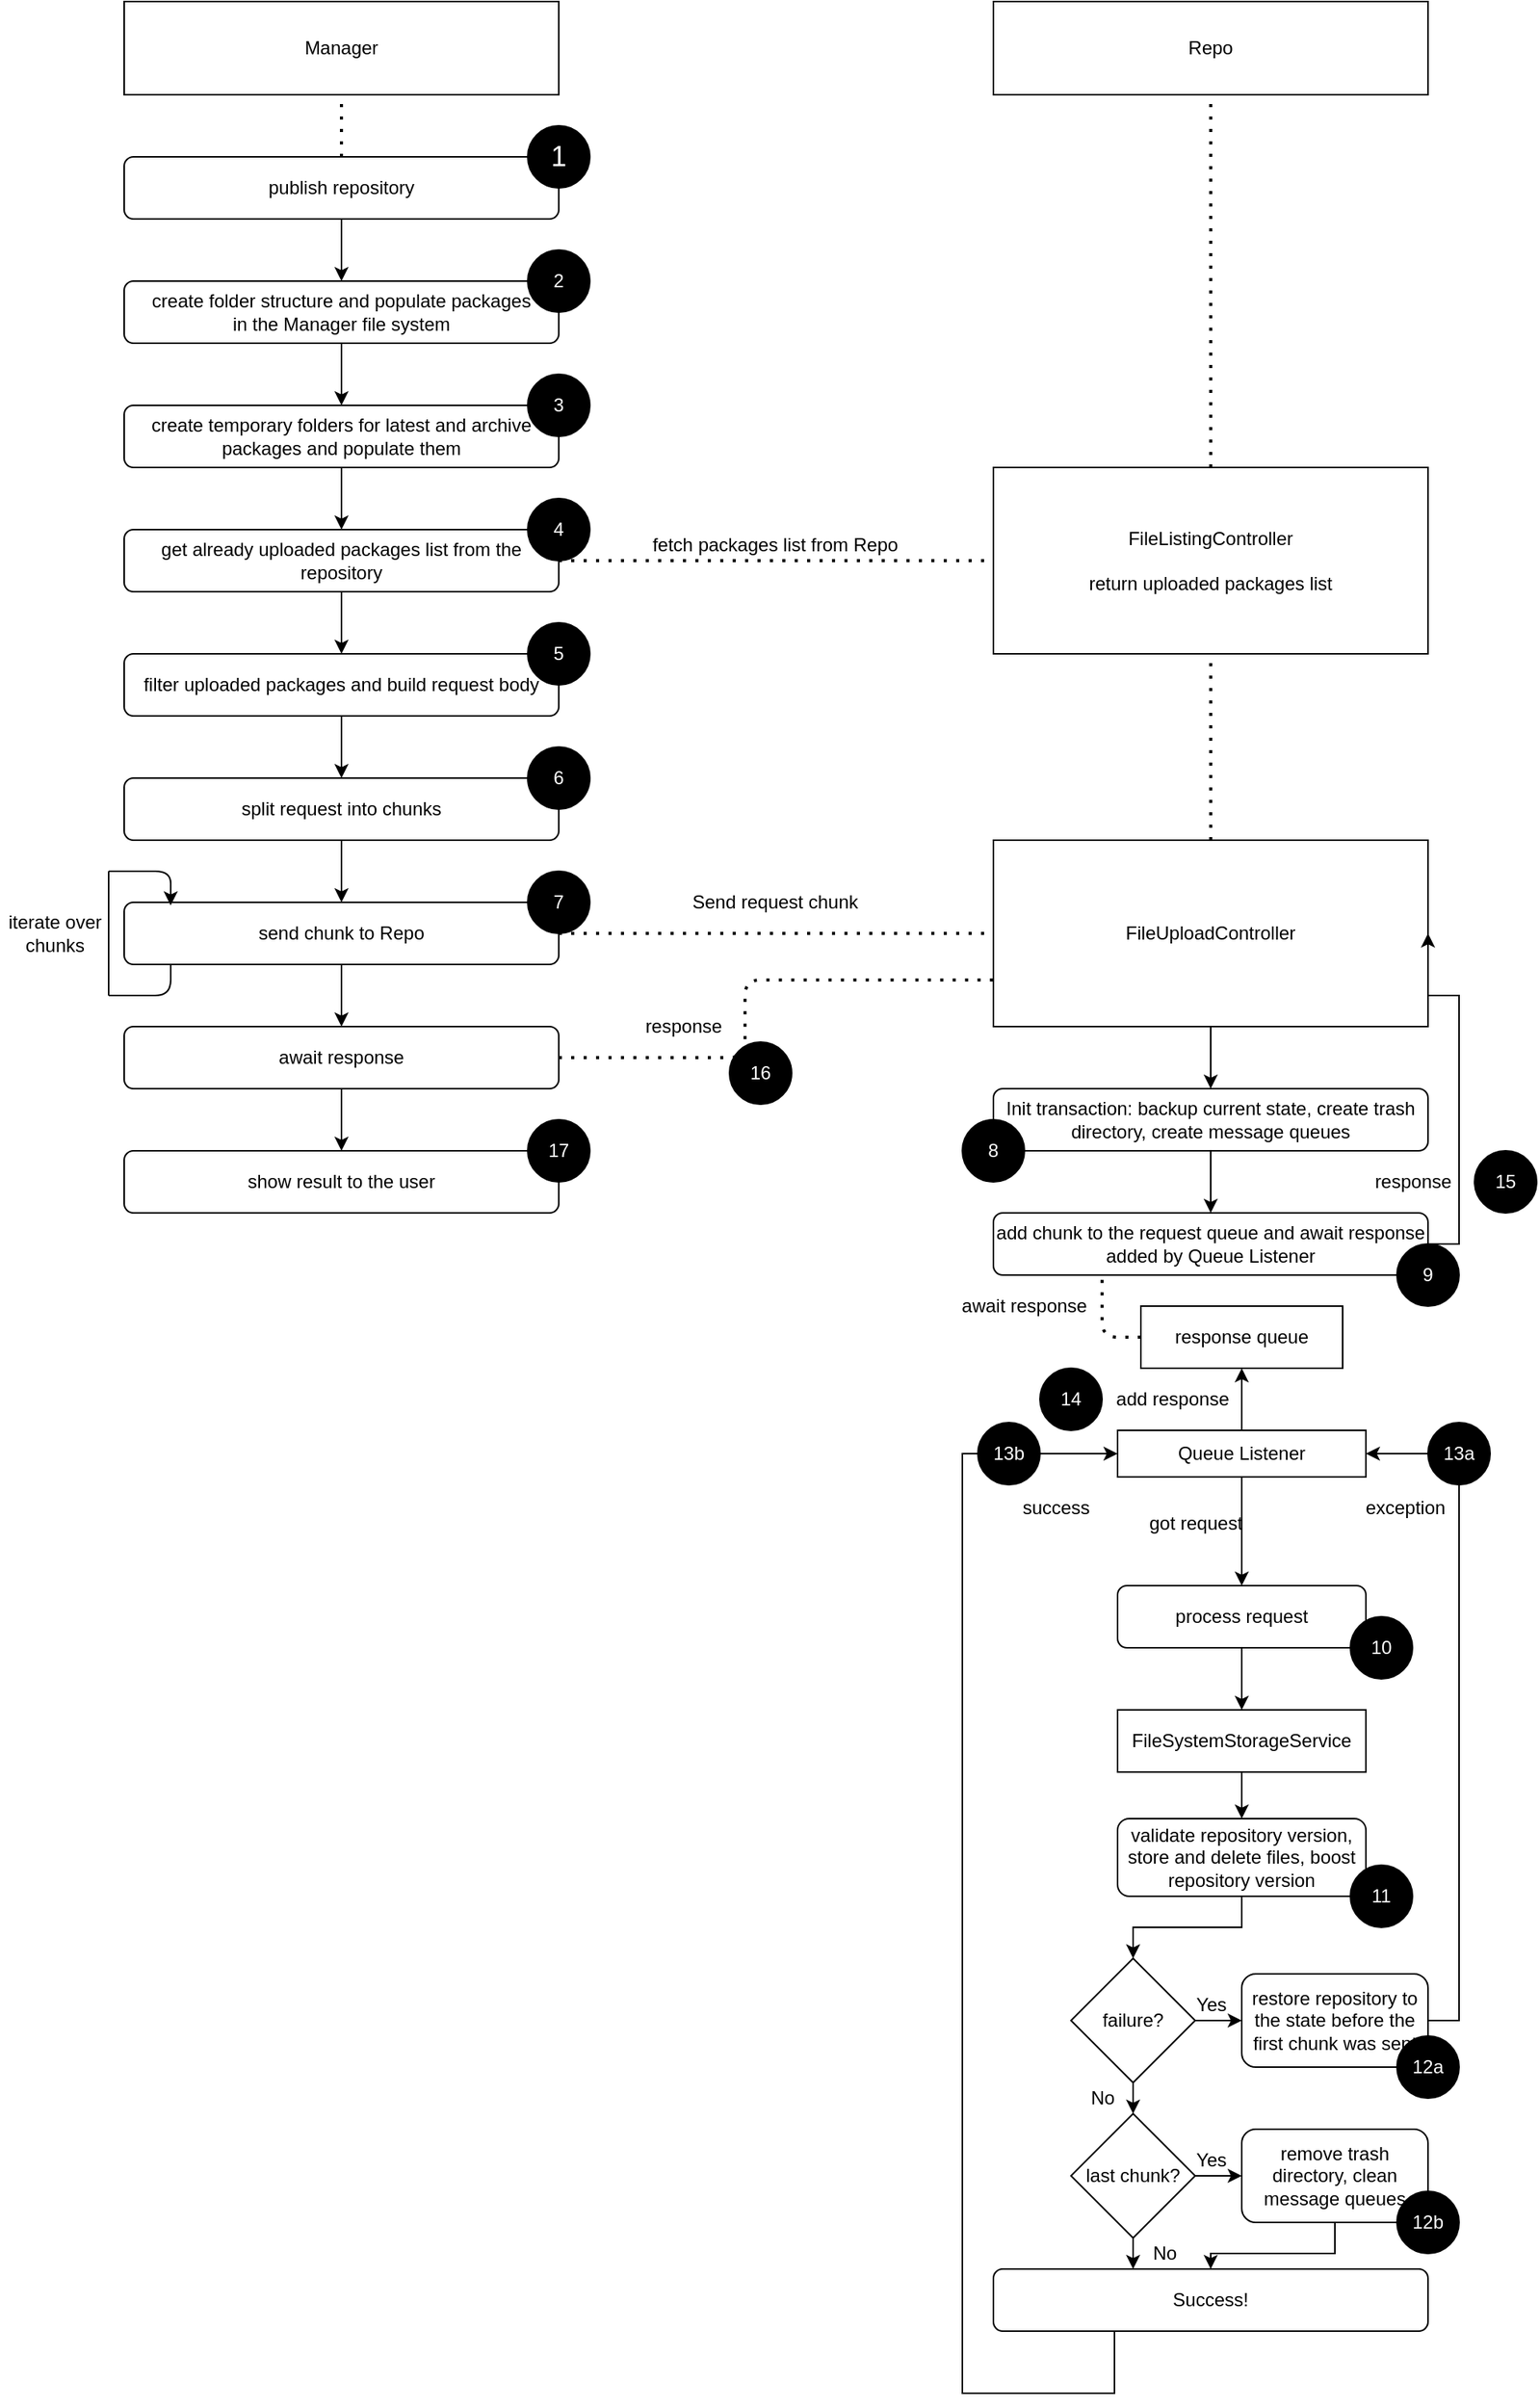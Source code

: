 <mxfile version="13.6.5" type="device"><diagram id="C5RBs43oDa-KdzZeNtuy" name="Page-1"><mxGraphModel dx="1296" dy="751" grid="1" gridSize="10" guides="1" tooltips="1" connect="1" arrows="1" fold="1" page="1" pageScale="1" pageWidth="827" pageHeight="1169" math="0" shadow="0"><root><mxCell id="WIyWlLk6GJQsqaUBKTNV-0"/><mxCell id="WIyWlLk6GJQsqaUBKTNV-1" parent="WIyWlLk6GJQsqaUBKTNV-0"/><mxCell id="fQad2lx0u0IlColHQxOq-0" value="Manager" style="rounded=0;whiteSpace=wrap;html=1;" parent="WIyWlLk6GJQsqaUBKTNV-1" vertex="1"><mxGeometry x="80" y="60" width="280" height="60" as="geometry"/></mxCell><mxCell id="fQad2lx0u0IlColHQxOq-1" value="&lt;div&gt;Repo&lt;/div&gt;" style="rounded=0;whiteSpace=wrap;html=1;" parent="WIyWlLk6GJQsqaUBKTNV-1" vertex="1"><mxGeometry x="640" y="60" width="280" height="60" as="geometry"/></mxCell><mxCell id="fQad2lx0u0IlColHQxOq-2" value="publish repository" style="rounded=1;whiteSpace=wrap;html=1;" parent="WIyWlLk6GJQsqaUBKTNV-1" vertex="1"><mxGeometry x="80" y="160" width="280" height="40" as="geometry"/></mxCell><mxCell id="fQad2lx0u0IlColHQxOq-15" style="edgeStyle=orthogonalEdgeStyle;rounded=0;orthogonalLoop=1;jettySize=auto;html=1;exitX=0.5;exitY=1;exitDx=0;exitDy=0;entryX=0.5;entryY=0;entryDx=0;entryDy=0;" parent="WIyWlLk6GJQsqaUBKTNV-1" source="fQad2lx0u0IlColHQxOq-3" target="fQad2lx0u0IlColHQxOq-4" edge="1"><mxGeometry relative="1" as="geometry"/></mxCell><mxCell id="fQad2lx0u0IlColHQxOq-3" value="&lt;div&gt;create folder structure and populate packages &lt;br&gt;&lt;/div&gt;&lt;div&gt;in the Manager file system&lt;/div&gt;" style="rounded=1;whiteSpace=wrap;html=1;" parent="WIyWlLk6GJQsqaUBKTNV-1" vertex="1"><mxGeometry x="80" y="240" width="280" height="40" as="geometry"/></mxCell><mxCell id="fQad2lx0u0IlColHQxOq-16" style="edgeStyle=orthogonalEdgeStyle;rounded=0;orthogonalLoop=1;jettySize=auto;html=1;exitX=0.5;exitY=1;exitDx=0;exitDy=0;entryX=0.5;entryY=0;entryDx=0;entryDy=0;" parent="WIyWlLk6GJQsqaUBKTNV-1" source="fQad2lx0u0IlColHQxOq-4" target="fQad2lx0u0IlColHQxOq-5" edge="1"><mxGeometry relative="1" as="geometry"/></mxCell><mxCell id="fQad2lx0u0IlColHQxOq-4" value="create temporary folders for latest and archive packages and populate them" style="rounded=1;whiteSpace=wrap;html=1;" parent="WIyWlLk6GJQsqaUBKTNV-1" vertex="1"><mxGeometry x="80" y="320" width="280" height="40" as="geometry"/></mxCell><mxCell id="fQad2lx0u0IlColHQxOq-17" style="edgeStyle=orthogonalEdgeStyle;rounded=0;orthogonalLoop=1;jettySize=auto;html=1;exitX=0.5;exitY=1;exitDx=0;exitDy=0;entryX=0.5;entryY=0;entryDx=0;entryDy=0;" parent="WIyWlLk6GJQsqaUBKTNV-1" source="fQad2lx0u0IlColHQxOq-5" target="fQad2lx0u0IlColHQxOq-10" edge="1"><mxGeometry relative="1" as="geometry"/></mxCell><mxCell id="fQad2lx0u0IlColHQxOq-5" value="get already uploaded packages list from the repository" style="rounded=1;whiteSpace=wrap;html=1;" parent="WIyWlLk6GJQsqaUBKTNV-1" vertex="1"><mxGeometry x="80" y="400" width="280" height="40" as="geometry"/></mxCell><mxCell id="fQad2lx0u0IlColHQxOq-6" value="&lt;div&gt;FileListingController&lt;/div&gt;&lt;div&gt;&lt;br&gt;&lt;/div&gt;&lt;div&gt;return uploaded packages list&lt;/div&gt;" style="rounded=0;whiteSpace=wrap;html=1;" parent="WIyWlLk6GJQsqaUBKTNV-1" vertex="1"><mxGeometry x="640" y="360" width="280" height="120" as="geometry"/></mxCell><mxCell id="RLTCfW_vxUXbpShezt9u-11" value="" style="edgeStyle=orthogonalEdgeStyle;rounded=0;orthogonalLoop=1;jettySize=auto;html=1;" edge="1" parent="WIyWlLk6GJQsqaUBKTNV-1" source="fQad2lx0u0IlColHQxOq-10" target="RLTCfW_vxUXbpShezt9u-10"><mxGeometry relative="1" as="geometry"/></mxCell><mxCell id="fQad2lx0u0IlColHQxOq-10" value="filter uploaded packages and build request body" style="rounded=1;whiteSpace=wrap;html=1;" parent="WIyWlLk6GJQsqaUBKTNV-1" vertex="1"><mxGeometry x="80" y="480" width="280" height="40" as="geometry"/></mxCell><mxCell id="RLTCfW_vxUXbpShezt9u-1" value="" style="edgeStyle=orthogonalEdgeStyle;rounded=0;orthogonalLoop=1;jettySize=auto;html=1;" edge="1" parent="WIyWlLk6GJQsqaUBKTNV-1" source="fQad2lx0u0IlColHQxOq-11" target="RLTCfW_vxUXbpShezt9u-0"><mxGeometry relative="1" as="geometry"/></mxCell><mxCell id="fQad2lx0u0IlColHQxOq-11" value="send chunk to Repo" style="rounded=1;whiteSpace=wrap;html=1;" parent="WIyWlLk6GJQsqaUBKTNV-1" vertex="1"><mxGeometry x="80" y="640" width="280" height="40" as="geometry"/></mxCell><mxCell id="fQad2lx0u0IlColHQxOq-22" style="edgeStyle=orthogonalEdgeStyle;rounded=0;orthogonalLoop=1;jettySize=auto;html=1;exitX=0.5;exitY=1;exitDx=0;exitDy=0;entryX=0.5;entryY=0;entryDx=0;entryDy=0;" parent="WIyWlLk6GJQsqaUBKTNV-1" source="fQad2lx0u0IlColHQxOq-12" target="fQad2lx0u0IlColHQxOq-19" edge="1"><mxGeometry relative="1" as="geometry"/></mxCell><mxCell id="fQad2lx0u0IlColHQxOq-12" value="FileUploadController" style="rounded=0;whiteSpace=wrap;html=1;" parent="WIyWlLk6GJQsqaUBKTNV-1" vertex="1"><mxGeometry x="640" y="600" width="280" height="120" as="geometry"/></mxCell><mxCell id="fQad2lx0u0IlColHQxOq-14" value="" style="endArrow=classic;html=1;exitX=0.5;exitY=1;exitDx=0;exitDy=0;" parent="WIyWlLk6GJQsqaUBKTNV-1" source="fQad2lx0u0IlColHQxOq-2" target="fQad2lx0u0IlColHQxOq-3" edge="1"><mxGeometry width="50" height="50" relative="1" as="geometry"><mxPoint x="390" y="360" as="sourcePoint"/><mxPoint x="440" y="310" as="targetPoint"/></mxGeometry></mxCell><mxCell id="fQad2lx0u0IlColHQxOq-21" style="edgeStyle=orthogonalEdgeStyle;rounded=0;orthogonalLoop=1;jettySize=auto;html=1;exitX=0.5;exitY=1;exitDx=0;exitDy=0;entryX=0.5;entryY=0;entryDx=0;entryDy=0;" parent="WIyWlLk6GJQsqaUBKTNV-1" source="fQad2lx0u0IlColHQxOq-19" target="fQad2lx0u0IlColHQxOq-20" edge="1"><mxGeometry relative="1" as="geometry"/></mxCell><mxCell id="fQad2lx0u0IlColHQxOq-19" value="Init transaction: backup current state, create trash directory, create message queues" style="rounded=1;whiteSpace=wrap;html=1;" parent="WIyWlLk6GJQsqaUBKTNV-1" vertex="1"><mxGeometry x="640" y="760" width="280" height="40" as="geometry"/></mxCell><mxCell id="fQad2lx0u0IlColHQxOq-20" value="add chunk to the request queue and await response added by Queue Listener" style="rounded=1;whiteSpace=wrap;html=1;" parent="WIyWlLk6GJQsqaUBKTNV-1" vertex="1"><mxGeometry x="640" y="840" width="280" height="40" as="geometry"/></mxCell><mxCell id="fQad2lx0u0IlColHQxOq-26" style="edgeStyle=orthogonalEdgeStyle;rounded=0;orthogonalLoop=1;jettySize=auto;html=1;exitX=1;exitY=0.5;exitDx=0;exitDy=0;entryX=1;entryY=0.5;entryDx=0;entryDy=0;" parent="WIyWlLk6GJQsqaUBKTNV-1" source="fQad2lx0u0IlColHQxOq-20" target="fQad2lx0u0IlColHQxOq-12" edge="1"><mxGeometry relative="1" as="geometry"><Array as="points"><mxPoint x="940" y="860"/><mxPoint x="940" y="700"/></Array></mxGeometry></mxCell><mxCell id="fQad2lx0u0IlColHQxOq-29" style="edgeStyle=orthogonalEdgeStyle;rounded=0;orthogonalLoop=1;jettySize=auto;html=1;exitX=0.5;exitY=1;exitDx=0;exitDy=0;entryX=0.5;entryY=0;entryDx=0;entryDy=0;" parent="WIyWlLk6GJQsqaUBKTNV-1" source="fQad2lx0u0IlColHQxOq-23" target="fQad2lx0u0IlColHQxOq-24" edge="1"><mxGeometry relative="1" as="geometry"/></mxCell><mxCell id="fQad2lx0u0IlColHQxOq-66" style="edgeStyle=orthogonalEdgeStyle;rounded=0;orthogonalLoop=1;jettySize=auto;html=1;exitX=0.5;exitY=0;exitDx=0;exitDy=0;entryX=0.5;entryY=1;entryDx=0;entryDy=0;" parent="WIyWlLk6GJQsqaUBKTNV-1" source="fQad2lx0u0IlColHQxOq-23" target="RLTCfW_vxUXbpShezt9u-22" edge="1"><mxGeometry relative="1" as="geometry"><mxPoint x="810" y="940" as="targetPoint"/><Array as="points"/></mxGeometry></mxCell><mxCell id="fQad2lx0u0IlColHQxOq-23" value="Queue Listener" style="rounded=0;whiteSpace=wrap;html=1;" parent="WIyWlLk6GJQsqaUBKTNV-1" vertex="1"><mxGeometry x="720" y="980" width="160" height="30" as="geometry"/></mxCell><mxCell id="fQad2lx0u0IlColHQxOq-33" style="edgeStyle=orthogonalEdgeStyle;rounded=0;orthogonalLoop=1;jettySize=auto;html=1;exitX=0.5;exitY=1;exitDx=0;exitDy=0;" parent="WIyWlLk6GJQsqaUBKTNV-1" source="fQad2lx0u0IlColHQxOq-24" target="fQad2lx0u0IlColHQxOq-30" edge="1"><mxGeometry relative="1" as="geometry"/></mxCell><mxCell id="fQad2lx0u0IlColHQxOq-24" value="process request" style="rounded=1;whiteSpace=wrap;html=1;" parent="WIyWlLk6GJQsqaUBKTNV-1" vertex="1"><mxGeometry x="720" y="1080" width="160" height="40" as="geometry"/></mxCell><mxCell id="fQad2lx0u0IlColHQxOq-34" style="edgeStyle=orthogonalEdgeStyle;rounded=0;orthogonalLoop=1;jettySize=auto;html=1;exitX=0.5;exitY=1;exitDx=0;exitDy=0;" parent="WIyWlLk6GJQsqaUBKTNV-1" source="fQad2lx0u0IlColHQxOq-30" target="fQad2lx0u0IlColHQxOq-31" edge="1"><mxGeometry relative="1" as="geometry"/></mxCell><mxCell id="fQad2lx0u0IlColHQxOq-30" value="FileSystemStorageService" style="rounded=0;whiteSpace=wrap;html=1;" parent="WIyWlLk6GJQsqaUBKTNV-1" vertex="1"><mxGeometry x="720" y="1160" width="160" height="40" as="geometry"/></mxCell><mxCell id="fQad2lx0u0IlColHQxOq-42" style="edgeStyle=orthogonalEdgeStyle;rounded=0;orthogonalLoop=1;jettySize=auto;html=1;exitX=0.5;exitY=1;exitDx=0;exitDy=0;entryX=0.5;entryY=0;entryDx=0;entryDy=0;" parent="WIyWlLk6GJQsqaUBKTNV-1" source="fQad2lx0u0IlColHQxOq-31" target="fQad2lx0u0IlColHQxOq-35" edge="1"><mxGeometry relative="1" as="geometry"/></mxCell><mxCell id="fQad2lx0u0IlColHQxOq-31" value="validate repository version, store and delete files, boost repository version" style="rounded=1;whiteSpace=wrap;html=1;" parent="WIyWlLk6GJQsqaUBKTNV-1" vertex="1"><mxGeometry x="720" y="1230" width="160" height="50" as="geometry"/></mxCell><mxCell id="fQad2lx0u0IlColHQxOq-37" style="edgeStyle=orthogonalEdgeStyle;rounded=0;orthogonalLoop=1;jettySize=auto;html=1;exitX=1;exitY=0.5;exitDx=0;exitDy=0;entryX=0;entryY=0.5;entryDx=0;entryDy=0;" parent="WIyWlLk6GJQsqaUBKTNV-1" source="fQad2lx0u0IlColHQxOq-35" target="fQad2lx0u0IlColHQxOq-36" edge="1"><mxGeometry relative="1" as="geometry"/></mxCell><mxCell id="fQad2lx0u0IlColHQxOq-45" style="edgeStyle=orthogonalEdgeStyle;rounded=0;orthogonalLoop=1;jettySize=auto;html=1;exitX=0.5;exitY=1;exitDx=0;exitDy=0;entryX=0.5;entryY=0;entryDx=0;entryDy=0;" parent="WIyWlLk6GJQsqaUBKTNV-1" source="fQad2lx0u0IlColHQxOq-35" target="fQad2lx0u0IlColHQxOq-44" edge="1"><mxGeometry relative="1" as="geometry"/></mxCell><mxCell id="fQad2lx0u0IlColHQxOq-35" value="failure?" style="rhombus;whiteSpace=wrap;html=1;" parent="WIyWlLk6GJQsqaUBKTNV-1" vertex="1"><mxGeometry x="690" y="1320" width="80" height="80" as="geometry"/></mxCell><mxCell id="fQad2lx0u0IlColHQxOq-40" style="edgeStyle=orthogonalEdgeStyle;rounded=0;orthogonalLoop=1;jettySize=auto;html=1;exitX=1;exitY=0.5;exitDx=0;exitDy=0;entryX=1;entryY=0.5;entryDx=0;entryDy=0;" parent="WIyWlLk6GJQsqaUBKTNV-1" source="fQad2lx0u0IlColHQxOq-36" target="fQad2lx0u0IlColHQxOq-23" edge="1"><mxGeometry relative="1" as="geometry"/></mxCell><mxCell id="fQad2lx0u0IlColHQxOq-36" value="restore repository to the state before the first chunk was sent" style="rounded=1;whiteSpace=wrap;html=1;" parent="WIyWlLk6GJQsqaUBKTNV-1" vertex="1"><mxGeometry x="800" y="1330" width="120" height="60" as="geometry"/></mxCell><mxCell id="fQad2lx0u0IlColHQxOq-38" value="Yes" style="text;html=1;align=center;verticalAlign=middle;resizable=0;points=[];autosize=1;" parent="WIyWlLk6GJQsqaUBKTNV-1" vertex="1"><mxGeometry x="760" y="1340" width="40" height="20" as="geometry"/></mxCell><mxCell id="fQad2lx0u0IlColHQxOq-41" value="exception" style="text;html=1;align=center;verticalAlign=middle;resizable=0;points=[];autosize=1;" parent="WIyWlLk6GJQsqaUBKTNV-1" vertex="1"><mxGeometry x="870" y="1020" width="70" height="20" as="geometry"/></mxCell><mxCell id="fQad2lx0u0IlColHQxOq-48" value="" style="edgeStyle=orthogonalEdgeStyle;rounded=0;orthogonalLoop=1;jettySize=auto;html=1;" parent="WIyWlLk6GJQsqaUBKTNV-1" source="fQad2lx0u0IlColHQxOq-44" target="fQad2lx0u0IlColHQxOq-47" edge="1"><mxGeometry relative="1" as="geometry"/></mxCell><mxCell id="fQad2lx0u0IlColHQxOq-49" style="edgeStyle=orthogonalEdgeStyle;rounded=0;orthogonalLoop=1;jettySize=auto;html=1;exitX=0.5;exitY=1;exitDx=0;exitDy=0;" parent="WIyWlLk6GJQsqaUBKTNV-1" source="fQad2lx0u0IlColHQxOq-44" edge="1"><mxGeometry relative="1" as="geometry"><mxPoint x="730" y="1520" as="targetPoint"/></mxGeometry></mxCell><mxCell id="fQad2lx0u0IlColHQxOq-44" value="last chunk?" style="rhombus;whiteSpace=wrap;html=1;" parent="WIyWlLk6GJQsqaUBKTNV-1" vertex="1"><mxGeometry x="690" y="1420" width="80" height="80" as="geometry"/></mxCell><mxCell id="fQad2lx0u0IlColHQxOq-46" value="No" style="text;html=1;align=center;verticalAlign=middle;resizable=0;points=[];autosize=1;" parent="WIyWlLk6GJQsqaUBKTNV-1" vertex="1"><mxGeometry x="695" y="1400" width="30" height="20" as="geometry"/></mxCell><mxCell id="fQad2lx0u0IlColHQxOq-54" value="" style="edgeStyle=orthogonalEdgeStyle;rounded=0;orthogonalLoop=1;jettySize=auto;html=1;" parent="WIyWlLk6GJQsqaUBKTNV-1" source="fQad2lx0u0IlColHQxOq-47" target="fQad2lx0u0IlColHQxOq-52" edge="1"><mxGeometry relative="1" as="geometry"/></mxCell><mxCell id="fQad2lx0u0IlColHQxOq-47" value="remove trash directory, clean message queues" style="rounded=1;whiteSpace=wrap;html=1;" parent="WIyWlLk6GJQsqaUBKTNV-1" vertex="1"><mxGeometry x="800" y="1430" width="120" height="60" as="geometry"/></mxCell><mxCell id="fQad2lx0u0IlColHQxOq-50" value="Yes" style="text;html=1;align=center;verticalAlign=middle;resizable=0;points=[];autosize=1;" parent="WIyWlLk6GJQsqaUBKTNV-1" vertex="1"><mxGeometry x="760" y="1440" width="40" height="20" as="geometry"/></mxCell><mxCell id="fQad2lx0u0IlColHQxOq-51" value="No" style="text;html=1;align=center;verticalAlign=middle;resizable=0;points=[];autosize=1;" parent="WIyWlLk6GJQsqaUBKTNV-1" vertex="1"><mxGeometry x="735" y="1500" width="30" height="20" as="geometry"/></mxCell><mxCell id="fQad2lx0u0IlColHQxOq-64" style="edgeStyle=orthogonalEdgeStyle;rounded=0;orthogonalLoop=1;jettySize=auto;html=1;entryX=0;entryY=0.5;entryDx=0;entryDy=0;exitX=0.25;exitY=1;exitDx=0;exitDy=0;" parent="WIyWlLk6GJQsqaUBKTNV-1" source="fQad2lx0u0IlColHQxOq-52" target="fQad2lx0u0IlColHQxOq-23" edge="1"><mxGeometry relative="1" as="geometry"><Array as="points"><mxPoint x="718" y="1600"/><mxPoint x="620" y="1600"/><mxPoint x="620" y="995"/></Array></mxGeometry></mxCell><mxCell id="fQad2lx0u0IlColHQxOq-52" value="Success!" style="rounded=1;whiteSpace=wrap;html=1;" parent="WIyWlLk6GJQsqaUBKTNV-1" vertex="1"><mxGeometry x="640" y="1520" width="280" height="40" as="geometry"/></mxCell><mxCell id="fQad2lx0u0IlColHQxOq-63" value="&lt;div&gt;success&lt;/div&gt;" style="text;html=1;align=center;verticalAlign=middle;resizable=0;points=[];autosize=1;" parent="WIyWlLk6GJQsqaUBKTNV-1" vertex="1"><mxGeometry x="650" y="1020" width="60" height="20" as="geometry"/></mxCell><mxCell id="fQad2lx0u0IlColHQxOq-67" value="response" style="text;html=1;align=center;verticalAlign=middle;resizable=0;points=[];autosize=1;" parent="WIyWlLk6GJQsqaUBKTNV-1" vertex="1"><mxGeometry x="880" y="810" width="60" height="20" as="geometry"/></mxCell><mxCell id="RLTCfW_vxUXbpShezt9u-31" value="" style="edgeStyle=orthogonalEdgeStyle;rounded=0;orthogonalLoop=1;jettySize=auto;html=1;" edge="1" parent="WIyWlLk6GJQsqaUBKTNV-1" source="RLTCfW_vxUXbpShezt9u-0" target="RLTCfW_vxUXbpShezt9u-30"><mxGeometry relative="1" as="geometry"/></mxCell><mxCell id="RLTCfW_vxUXbpShezt9u-0" value="await response" style="rounded=1;whiteSpace=wrap;html=1;" vertex="1" parent="WIyWlLk6GJQsqaUBKTNV-1"><mxGeometry x="80" y="720" width="280" height="40" as="geometry"/></mxCell><mxCell id="RLTCfW_vxUXbpShezt9u-2" value="" style="endArrow=none;dashed=1;html=1;dashPattern=1 3;strokeWidth=2;exitX=1;exitY=0.5;exitDx=0;exitDy=0;entryX=0;entryY=0.5;entryDx=0;entryDy=0;" edge="1" parent="WIyWlLk6GJQsqaUBKTNV-1" source="fQad2lx0u0IlColHQxOq-5" target="fQad2lx0u0IlColHQxOq-6"><mxGeometry width="50" height="50" relative="1" as="geometry"><mxPoint x="390" y="490" as="sourcePoint"/><mxPoint x="440" y="440" as="targetPoint"/></mxGeometry></mxCell><mxCell id="RLTCfW_vxUXbpShezt9u-3" value="&lt;div&gt;fetch packages list from Repo&lt;/div&gt;" style="text;html=1;align=center;verticalAlign=middle;resizable=0;points=[];autosize=1;" vertex="1" parent="WIyWlLk6GJQsqaUBKTNV-1"><mxGeometry x="414" y="400" width="170" height="20" as="geometry"/></mxCell><mxCell id="RLTCfW_vxUXbpShezt9u-4" value="" style="endArrow=none;dashed=1;html=1;dashPattern=1 3;strokeWidth=2;exitX=1;exitY=0.5;exitDx=0;exitDy=0;entryX=0;entryY=0.5;entryDx=0;entryDy=0;" edge="1" parent="WIyWlLk6GJQsqaUBKTNV-1" source="fQad2lx0u0IlColHQxOq-11" target="fQad2lx0u0IlColHQxOq-12"><mxGeometry width="50" height="50" relative="1" as="geometry"><mxPoint x="550" y="720" as="sourcePoint"/><mxPoint x="600" y="670" as="targetPoint"/></mxGeometry></mxCell><mxCell id="RLTCfW_vxUXbpShezt9u-5" value="Send request chunk" style="text;html=1;align=center;verticalAlign=middle;resizable=0;points=[];autosize=1;" vertex="1" parent="WIyWlLk6GJQsqaUBKTNV-1"><mxGeometry x="439" y="630" width="120" height="20" as="geometry"/></mxCell><mxCell id="RLTCfW_vxUXbpShezt9u-7" value="" style="endArrow=none;dashed=1;html=1;dashPattern=1 3;strokeWidth=2;entryX=0.25;entryY=1;entryDx=0;entryDy=0;exitX=0;exitY=0.5;exitDx=0;exitDy=0;" edge="1" parent="WIyWlLk6GJQsqaUBKTNV-1" source="RLTCfW_vxUXbpShezt9u-22" target="fQad2lx0u0IlColHQxOq-20"><mxGeometry width="50" height="50" relative="1" as="geometry"><mxPoint x="840" y="900" as="sourcePoint"/><mxPoint x="600" y="950" as="targetPoint"/><Array as="points"><mxPoint x="710" y="920"/></Array></mxGeometry></mxCell><mxCell id="RLTCfW_vxUXbpShezt9u-12" value="" style="edgeStyle=orthogonalEdgeStyle;rounded=0;orthogonalLoop=1;jettySize=auto;html=1;" edge="1" parent="WIyWlLk6GJQsqaUBKTNV-1" source="RLTCfW_vxUXbpShezt9u-10" target="fQad2lx0u0IlColHQxOq-11"><mxGeometry relative="1" as="geometry"/></mxCell><mxCell id="RLTCfW_vxUXbpShezt9u-10" value="split request into chunks" style="rounded=1;whiteSpace=wrap;html=1;" vertex="1" parent="WIyWlLk6GJQsqaUBKTNV-1"><mxGeometry x="80" y="560" width="280" height="40" as="geometry"/></mxCell><mxCell id="RLTCfW_vxUXbpShezt9u-16" value="" style="endArrow=none;html=1;" edge="1" parent="WIyWlLk6GJQsqaUBKTNV-1"><mxGeometry width="50" height="50" relative="1" as="geometry"><mxPoint x="70" y="700" as="sourcePoint"/><mxPoint x="70" y="620" as="targetPoint"/></mxGeometry></mxCell><mxCell id="RLTCfW_vxUXbpShezt9u-17" value="" style="endArrow=none;html=1;" edge="1" parent="WIyWlLk6GJQsqaUBKTNV-1"><mxGeometry width="50" height="50" relative="1" as="geometry"><mxPoint x="70" y="700" as="sourcePoint"/><mxPoint x="110" y="680" as="targetPoint"/><Array as="points"><mxPoint x="110" y="700"/></Array></mxGeometry></mxCell><mxCell id="RLTCfW_vxUXbpShezt9u-18" value="" style="endArrow=classic;html=1;entryX=0.107;entryY=0.05;entryDx=0;entryDy=0;entryPerimeter=0;" edge="1" parent="WIyWlLk6GJQsqaUBKTNV-1"><mxGeometry width="50" height="50" relative="1" as="geometry"><mxPoint x="70" y="620" as="sourcePoint"/><mxPoint x="109.96" y="642" as="targetPoint"/><Array as="points"><mxPoint x="110" y="620"/></Array></mxGeometry></mxCell><mxCell id="RLTCfW_vxUXbpShezt9u-19" value="&lt;div&gt;iterate over&lt;/div&gt;&lt;div&gt;chunks&lt;/div&gt;" style="text;html=1;align=center;verticalAlign=middle;resizable=0;points=[];autosize=1;" vertex="1" parent="WIyWlLk6GJQsqaUBKTNV-1"><mxGeometry y="645" width="70" height="30" as="geometry"/></mxCell><mxCell id="RLTCfW_vxUXbpShezt9u-21" value="await response" style="text;html=1;strokeColor=none;fillColor=none;align=center;verticalAlign=middle;whiteSpace=wrap;rounded=0;" vertex="1" parent="WIyWlLk6GJQsqaUBKTNV-1"><mxGeometry x="610" y="890" width="100" height="20" as="geometry"/></mxCell><mxCell id="RLTCfW_vxUXbpShezt9u-22" value="response queue" style="rounded=0;whiteSpace=wrap;html=1;" vertex="1" parent="WIyWlLk6GJQsqaUBKTNV-1"><mxGeometry x="735" y="900" width="130" height="40" as="geometry"/></mxCell><mxCell id="RLTCfW_vxUXbpShezt9u-24" value="add response" style="text;html=1;align=center;verticalAlign=middle;resizable=0;points=[];autosize=1;" vertex="1" parent="WIyWlLk6GJQsqaUBKTNV-1"><mxGeometry x="710" y="950" width="90" height="20" as="geometry"/></mxCell><mxCell id="RLTCfW_vxUXbpShezt9u-26" value="" style="endArrow=none;dashed=1;html=1;dashPattern=1 3;strokeWidth=2;exitX=1;exitY=0.5;exitDx=0;exitDy=0;entryX=0;entryY=0.75;entryDx=0;entryDy=0;" edge="1" parent="WIyWlLk6GJQsqaUBKTNV-1" source="RLTCfW_vxUXbpShezt9u-0" target="fQad2lx0u0IlColHQxOq-12"><mxGeometry width="50" height="50" relative="1" as="geometry"><mxPoint x="450" y="900" as="sourcePoint"/><mxPoint x="500" y="740" as="targetPoint"/><Array as="points"><mxPoint x="480" y="740"/><mxPoint x="480" y="690"/></Array></mxGeometry></mxCell><mxCell id="RLTCfW_vxUXbpShezt9u-28" value="response" style="text;html=1;align=center;verticalAlign=middle;resizable=0;points=[];autosize=1;" vertex="1" parent="WIyWlLk6GJQsqaUBKTNV-1"><mxGeometry x="410" y="710" width="60" height="20" as="geometry"/></mxCell><mxCell id="RLTCfW_vxUXbpShezt9u-30" value="show result to the user" style="rounded=1;whiteSpace=wrap;html=1;" vertex="1" parent="WIyWlLk6GJQsqaUBKTNV-1"><mxGeometry x="80" y="800" width="280" height="40" as="geometry"/></mxCell><mxCell id="RLTCfW_vxUXbpShezt9u-32" value="got request" style="text;html=1;align=center;verticalAlign=middle;resizable=0;points=[];autosize=1;" vertex="1" parent="WIyWlLk6GJQsqaUBKTNV-1"><mxGeometry x="730" y="1030" width="80" height="20" as="geometry"/></mxCell><mxCell id="RLTCfW_vxUXbpShezt9u-34" value="&lt;font style=&quot;font-size: 18px&quot;&gt;1&lt;/font&gt;" style="ellipse;whiteSpace=wrap;html=1;aspect=fixed;strokeColor=#000000;fillColor=#000000;fontColor=#FFFFFF;" vertex="1" parent="WIyWlLk6GJQsqaUBKTNV-1"><mxGeometry x="340" y="140" width="40" height="40" as="geometry"/></mxCell><mxCell id="RLTCfW_vxUXbpShezt9u-35" value="2" style="ellipse;whiteSpace=wrap;html=1;aspect=fixed;strokeColor=#000000;fillColor=#000000;fontColor=#FFFFFF;" vertex="1" parent="WIyWlLk6GJQsqaUBKTNV-1"><mxGeometry x="340" y="220" width="40" height="40" as="geometry"/></mxCell><mxCell id="RLTCfW_vxUXbpShezt9u-36" value="3" style="ellipse;whiteSpace=wrap;html=1;aspect=fixed;strokeColor=#000000;fillColor=#000000;fontColor=#FFFFFF;" vertex="1" parent="WIyWlLk6GJQsqaUBKTNV-1"><mxGeometry x="340" y="300" width="40" height="40" as="geometry"/></mxCell><mxCell id="RLTCfW_vxUXbpShezt9u-37" value="4" style="ellipse;whiteSpace=wrap;html=1;aspect=fixed;strokeColor=#000000;fillColor=#000000;fontColor=#FFFFFF;" vertex="1" parent="WIyWlLk6GJQsqaUBKTNV-1"><mxGeometry x="340" y="380" width="40" height="40" as="geometry"/></mxCell><mxCell id="RLTCfW_vxUXbpShezt9u-40" value="5" style="ellipse;whiteSpace=wrap;html=1;aspect=fixed;strokeColor=#000000;fillColor=#000000;fontColor=#FFFFFF;" vertex="1" parent="WIyWlLk6GJQsqaUBKTNV-1"><mxGeometry x="340" y="460" width="40" height="40" as="geometry"/></mxCell><mxCell id="RLTCfW_vxUXbpShezt9u-41" value="6" style="ellipse;whiteSpace=wrap;html=1;aspect=fixed;strokeColor=#000000;fillColor=#000000;fontColor=#FFFFFF;" vertex="1" parent="WIyWlLk6GJQsqaUBKTNV-1"><mxGeometry x="340" y="540" width="40" height="40" as="geometry"/></mxCell><mxCell id="RLTCfW_vxUXbpShezt9u-42" value="7" style="ellipse;whiteSpace=wrap;html=1;aspect=fixed;strokeColor=#000000;fillColor=#000000;fontColor=#FFFFFF;" vertex="1" parent="WIyWlLk6GJQsqaUBKTNV-1"><mxGeometry x="340" y="620" width="40" height="40" as="geometry"/></mxCell><mxCell id="RLTCfW_vxUXbpShezt9u-43" value="8" style="ellipse;whiteSpace=wrap;html=1;aspect=fixed;strokeColor=#000000;fillColor=#000000;fontColor=#FFFFFF;" vertex="1" parent="WIyWlLk6GJQsqaUBKTNV-1"><mxGeometry x="620" y="780" width="40" height="40" as="geometry"/></mxCell><mxCell id="RLTCfW_vxUXbpShezt9u-44" value="9" style="ellipse;whiteSpace=wrap;html=1;aspect=fixed;strokeColor=#000000;fillColor=#000000;fontColor=#FFFFFF;" vertex="1" parent="WIyWlLk6GJQsqaUBKTNV-1"><mxGeometry x="900" y="860" width="40" height="40" as="geometry"/></mxCell><mxCell id="RLTCfW_vxUXbpShezt9u-45" value="10" style="ellipse;whiteSpace=wrap;html=1;aspect=fixed;strokeColor=#000000;fillColor=#000000;fontColor=#FFFFFF;" vertex="1" parent="WIyWlLk6GJQsqaUBKTNV-1"><mxGeometry x="870" y="1100" width="40" height="40" as="geometry"/></mxCell><mxCell id="RLTCfW_vxUXbpShezt9u-46" value="11" style="ellipse;whiteSpace=wrap;html=1;aspect=fixed;strokeColor=#000000;fillColor=#000000;fontColor=#FFFFFF;" vertex="1" parent="WIyWlLk6GJQsqaUBKTNV-1"><mxGeometry x="870" y="1260" width="40" height="40" as="geometry"/></mxCell><mxCell id="RLTCfW_vxUXbpShezt9u-47" value="12a" style="ellipse;whiteSpace=wrap;html=1;aspect=fixed;strokeColor=#000000;fillColor=#000000;fontColor=#FFFFFF;" vertex="1" parent="WIyWlLk6GJQsqaUBKTNV-1"><mxGeometry x="900" y="1370" width="40" height="40" as="geometry"/></mxCell><mxCell id="RLTCfW_vxUXbpShezt9u-49" value="12b" style="ellipse;whiteSpace=wrap;html=1;aspect=fixed;strokeColor=#000000;fillColor=#000000;fontColor=#FFFFFF;" vertex="1" parent="WIyWlLk6GJQsqaUBKTNV-1"><mxGeometry x="900" y="1470" width="40" height="40" as="geometry"/></mxCell><mxCell id="RLTCfW_vxUXbpShezt9u-50" value="13a" style="ellipse;whiteSpace=wrap;html=1;aspect=fixed;strokeColor=#000000;fillColor=#000000;fontColor=#FFFFFF;" vertex="1" parent="WIyWlLk6GJQsqaUBKTNV-1"><mxGeometry x="920" y="975" width="40" height="40" as="geometry"/></mxCell><mxCell id="RLTCfW_vxUXbpShezt9u-51" value="13b" style="ellipse;whiteSpace=wrap;html=1;aspect=fixed;strokeColor=#000000;fillColor=#000000;fontColor=#FFFFFF;" vertex="1" parent="WIyWlLk6GJQsqaUBKTNV-1"><mxGeometry x="630" y="975" width="40" height="40" as="geometry"/></mxCell><mxCell id="RLTCfW_vxUXbpShezt9u-52" value="14" style="ellipse;whiteSpace=wrap;html=1;aspect=fixed;strokeColor=#000000;fillColor=#000000;fontColor=#FFFFFF;" vertex="1" parent="WIyWlLk6GJQsqaUBKTNV-1"><mxGeometry x="670" y="940" width="40" height="40" as="geometry"/></mxCell><mxCell id="RLTCfW_vxUXbpShezt9u-53" value="16" style="ellipse;whiteSpace=wrap;html=1;aspect=fixed;strokeColor=#000000;fillColor=#000000;fontColor=#FFFFFF;" vertex="1" parent="WIyWlLk6GJQsqaUBKTNV-1"><mxGeometry x="470" y="730" width="40" height="40" as="geometry"/></mxCell><mxCell id="RLTCfW_vxUXbpShezt9u-54" value="17" style="ellipse;whiteSpace=wrap;html=1;aspect=fixed;strokeColor=#000000;fillColor=#000000;fontColor=#FFFFFF;" vertex="1" parent="WIyWlLk6GJQsqaUBKTNV-1"><mxGeometry x="340" y="780" width="40" height="40" as="geometry"/></mxCell><mxCell id="RLTCfW_vxUXbpShezt9u-55" value="15" style="ellipse;whiteSpace=wrap;html=1;aspect=fixed;strokeColor=#000000;fillColor=#000000;fontColor=#FFFFFF;" vertex="1" parent="WIyWlLk6GJQsqaUBKTNV-1"><mxGeometry x="950" y="800" width="40" height="40" as="geometry"/></mxCell><mxCell id="RLTCfW_vxUXbpShezt9u-56" value="" style="endArrow=none;dashed=1;html=1;dashPattern=1 3;strokeWidth=2;fontColor=#FFFFFF;exitX=0.5;exitY=0;exitDx=0;exitDy=0;" edge="1" parent="WIyWlLk6GJQsqaUBKTNV-1" source="fQad2lx0u0IlColHQxOq-6"><mxGeometry width="50" height="50" relative="1" as="geometry"><mxPoint x="730" y="170" as="sourcePoint"/><mxPoint x="780" y="120" as="targetPoint"/></mxGeometry></mxCell><mxCell id="RLTCfW_vxUXbpShezt9u-57" value="" style="endArrow=none;dashed=1;html=1;dashPattern=1 3;strokeWidth=2;fontColor=#FFFFFF;exitX=0.5;exitY=0;exitDx=0;exitDy=0;" edge="1" parent="WIyWlLk6GJQsqaUBKTNV-1" source="fQad2lx0u0IlColHQxOq-12"><mxGeometry width="50" height="50" relative="1" as="geometry"><mxPoint x="730" y="530" as="sourcePoint"/><mxPoint x="780" y="480" as="targetPoint"/></mxGeometry></mxCell><mxCell id="RLTCfW_vxUXbpShezt9u-58" value="" style="endArrow=none;dashed=1;html=1;dashPattern=1 3;strokeWidth=2;fontColor=#FFFFFF;exitX=0.5;exitY=0;exitDx=0;exitDy=0;entryX=0.5;entryY=1;entryDx=0;entryDy=0;" edge="1" parent="WIyWlLk6GJQsqaUBKTNV-1" source="fQad2lx0u0IlColHQxOq-2" target="fQad2lx0u0IlColHQxOq-0"><mxGeometry width="50" height="50" relative="1" as="geometry"><mxPoint x="170" y="170" as="sourcePoint"/><mxPoint x="170" y="130" as="targetPoint"/></mxGeometry></mxCell></root></mxGraphModel></diagram></mxfile>